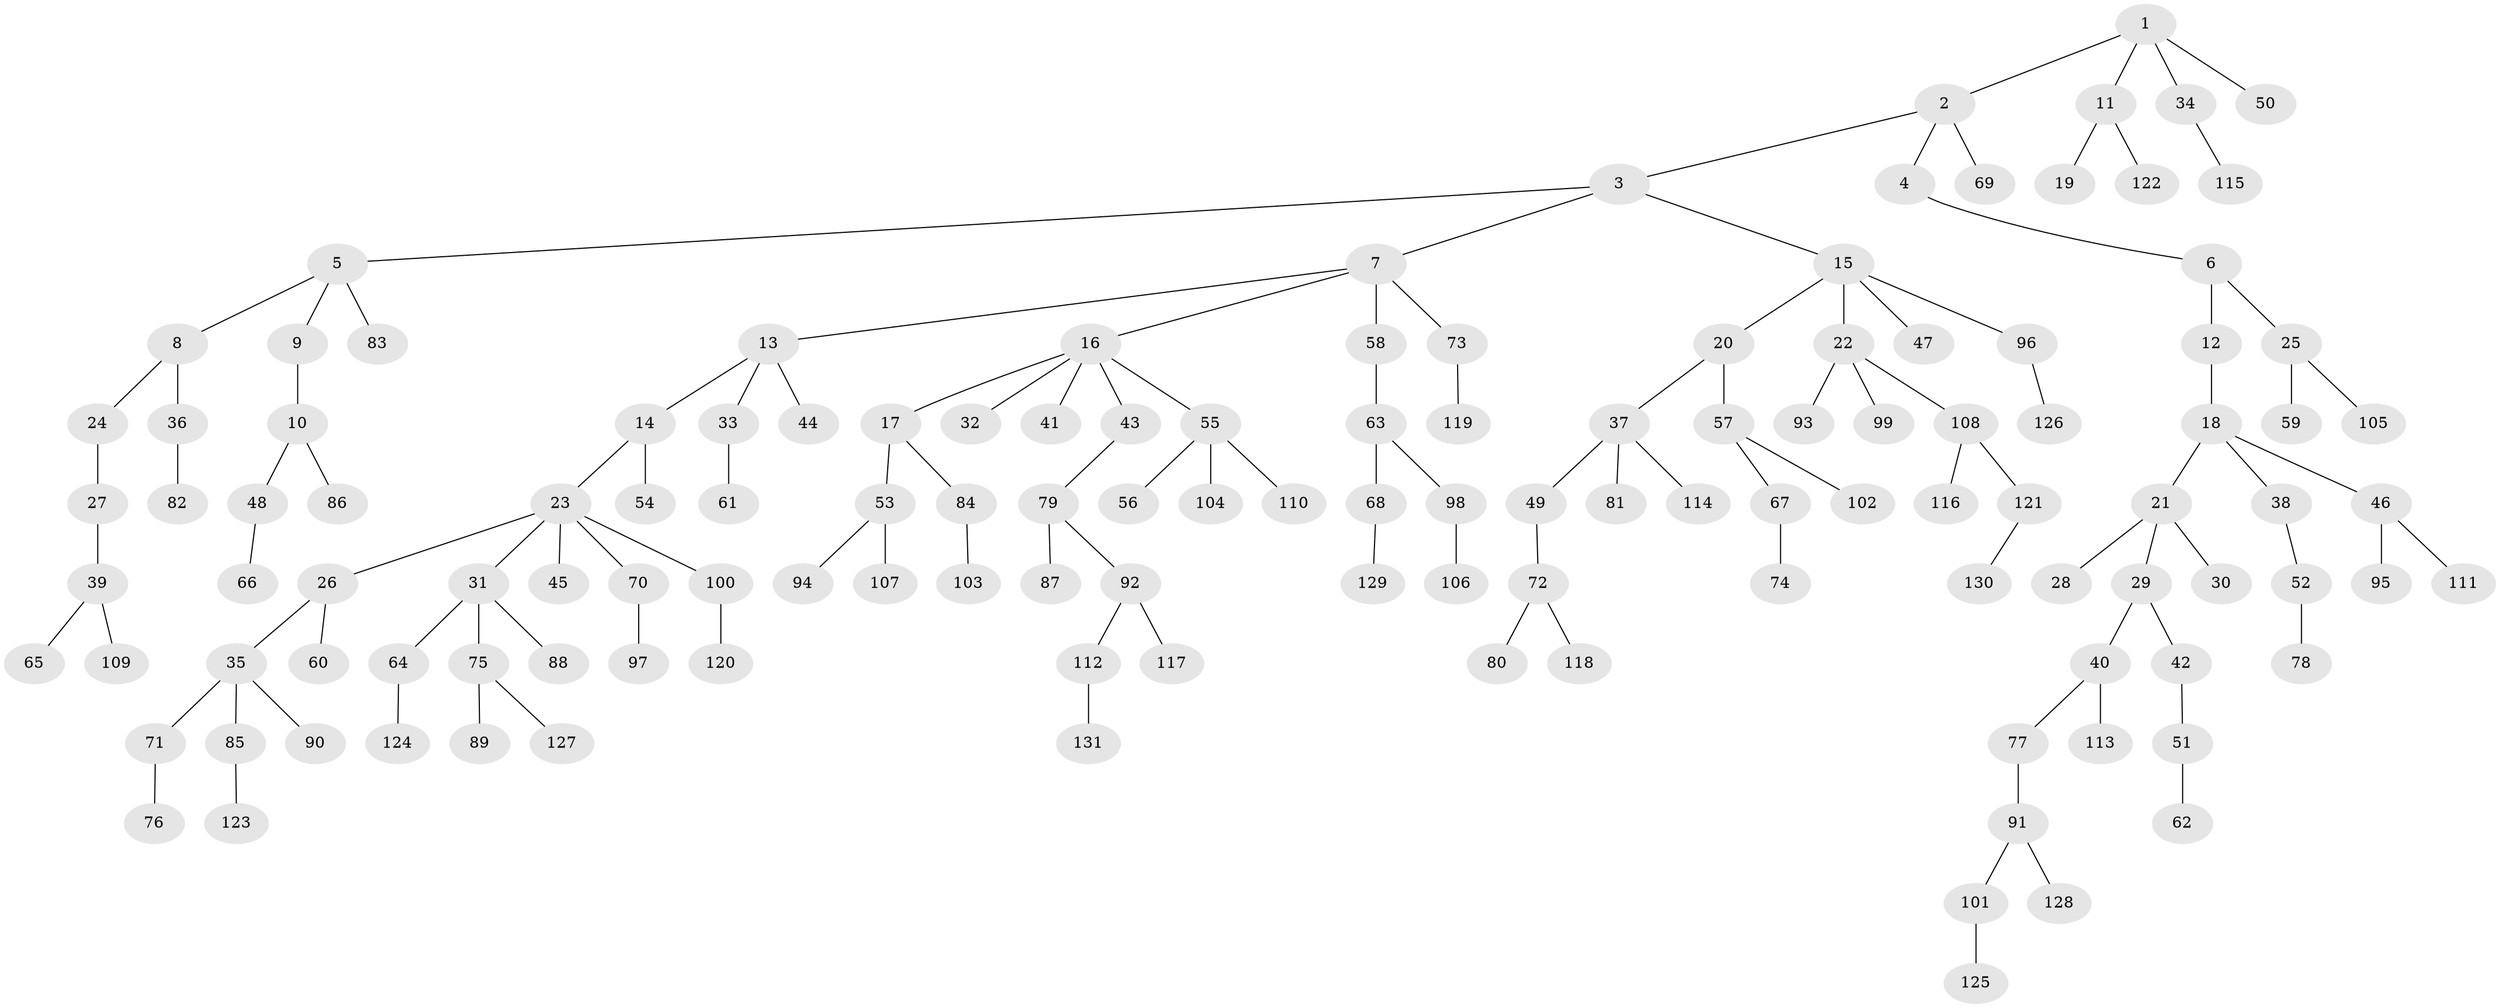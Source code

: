 // Generated by graph-tools (version 1.1) at 2025/11/02/27/25 16:11:27]
// undirected, 131 vertices, 130 edges
graph export_dot {
graph [start="1"]
  node [color=gray90,style=filled];
  1;
  2;
  3;
  4;
  5;
  6;
  7;
  8;
  9;
  10;
  11;
  12;
  13;
  14;
  15;
  16;
  17;
  18;
  19;
  20;
  21;
  22;
  23;
  24;
  25;
  26;
  27;
  28;
  29;
  30;
  31;
  32;
  33;
  34;
  35;
  36;
  37;
  38;
  39;
  40;
  41;
  42;
  43;
  44;
  45;
  46;
  47;
  48;
  49;
  50;
  51;
  52;
  53;
  54;
  55;
  56;
  57;
  58;
  59;
  60;
  61;
  62;
  63;
  64;
  65;
  66;
  67;
  68;
  69;
  70;
  71;
  72;
  73;
  74;
  75;
  76;
  77;
  78;
  79;
  80;
  81;
  82;
  83;
  84;
  85;
  86;
  87;
  88;
  89;
  90;
  91;
  92;
  93;
  94;
  95;
  96;
  97;
  98;
  99;
  100;
  101;
  102;
  103;
  104;
  105;
  106;
  107;
  108;
  109;
  110;
  111;
  112;
  113;
  114;
  115;
  116;
  117;
  118;
  119;
  120;
  121;
  122;
  123;
  124;
  125;
  126;
  127;
  128;
  129;
  130;
  131;
  1 -- 2;
  1 -- 11;
  1 -- 34;
  1 -- 50;
  2 -- 3;
  2 -- 4;
  2 -- 69;
  3 -- 5;
  3 -- 7;
  3 -- 15;
  4 -- 6;
  5 -- 8;
  5 -- 9;
  5 -- 83;
  6 -- 12;
  6 -- 25;
  7 -- 13;
  7 -- 16;
  7 -- 58;
  7 -- 73;
  8 -- 24;
  8 -- 36;
  9 -- 10;
  10 -- 48;
  10 -- 86;
  11 -- 19;
  11 -- 122;
  12 -- 18;
  13 -- 14;
  13 -- 33;
  13 -- 44;
  14 -- 23;
  14 -- 54;
  15 -- 20;
  15 -- 22;
  15 -- 47;
  15 -- 96;
  16 -- 17;
  16 -- 32;
  16 -- 41;
  16 -- 43;
  16 -- 55;
  17 -- 53;
  17 -- 84;
  18 -- 21;
  18 -- 38;
  18 -- 46;
  20 -- 37;
  20 -- 57;
  21 -- 28;
  21 -- 29;
  21 -- 30;
  22 -- 93;
  22 -- 99;
  22 -- 108;
  23 -- 26;
  23 -- 31;
  23 -- 45;
  23 -- 70;
  23 -- 100;
  24 -- 27;
  25 -- 59;
  25 -- 105;
  26 -- 35;
  26 -- 60;
  27 -- 39;
  29 -- 40;
  29 -- 42;
  31 -- 64;
  31 -- 75;
  31 -- 88;
  33 -- 61;
  34 -- 115;
  35 -- 71;
  35 -- 85;
  35 -- 90;
  36 -- 82;
  37 -- 49;
  37 -- 81;
  37 -- 114;
  38 -- 52;
  39 -- 65;
  39 -- 109;
  40 -- 77;
  40 -- 113;
  42 -- 51;
  43 -- 79;
  46 -- 95;
  46 -- 111;
  48 -- 66;
  49 -- 72;
  51 -- 62;
  52 -- 78;
  53 -- 94;
  53 -- 107;
  55 -- 56;
  55 -- 104;
  55 -- 110;
  57 -- 67;
  57 -- 102;
  58 -- 63;
  63 -- 68;
  63 -- 98;
  64 -- 124;
  67 -- 74;
  68 -- 129;
  70 -- 97;
  71 -- 76;
  72 -- 80;
  72 -- 118;
  73 -- 119;
  75 -- 89;
  75 -- 127;
  77 -- 91;
  79 -- 87;
  79 -- 92;
  84 -- 103;
  85 -- 123;
  91 -- 101;
  91 -- 128;
  92 -- 112;
  92 -- 117;
  96 -- 126;
  98 -- 106;
  100 -- 120;
  101 -- 125;
  108 -- 116;
  108 -- 121;
  112 -- 131;
  121 -- 130;
}
